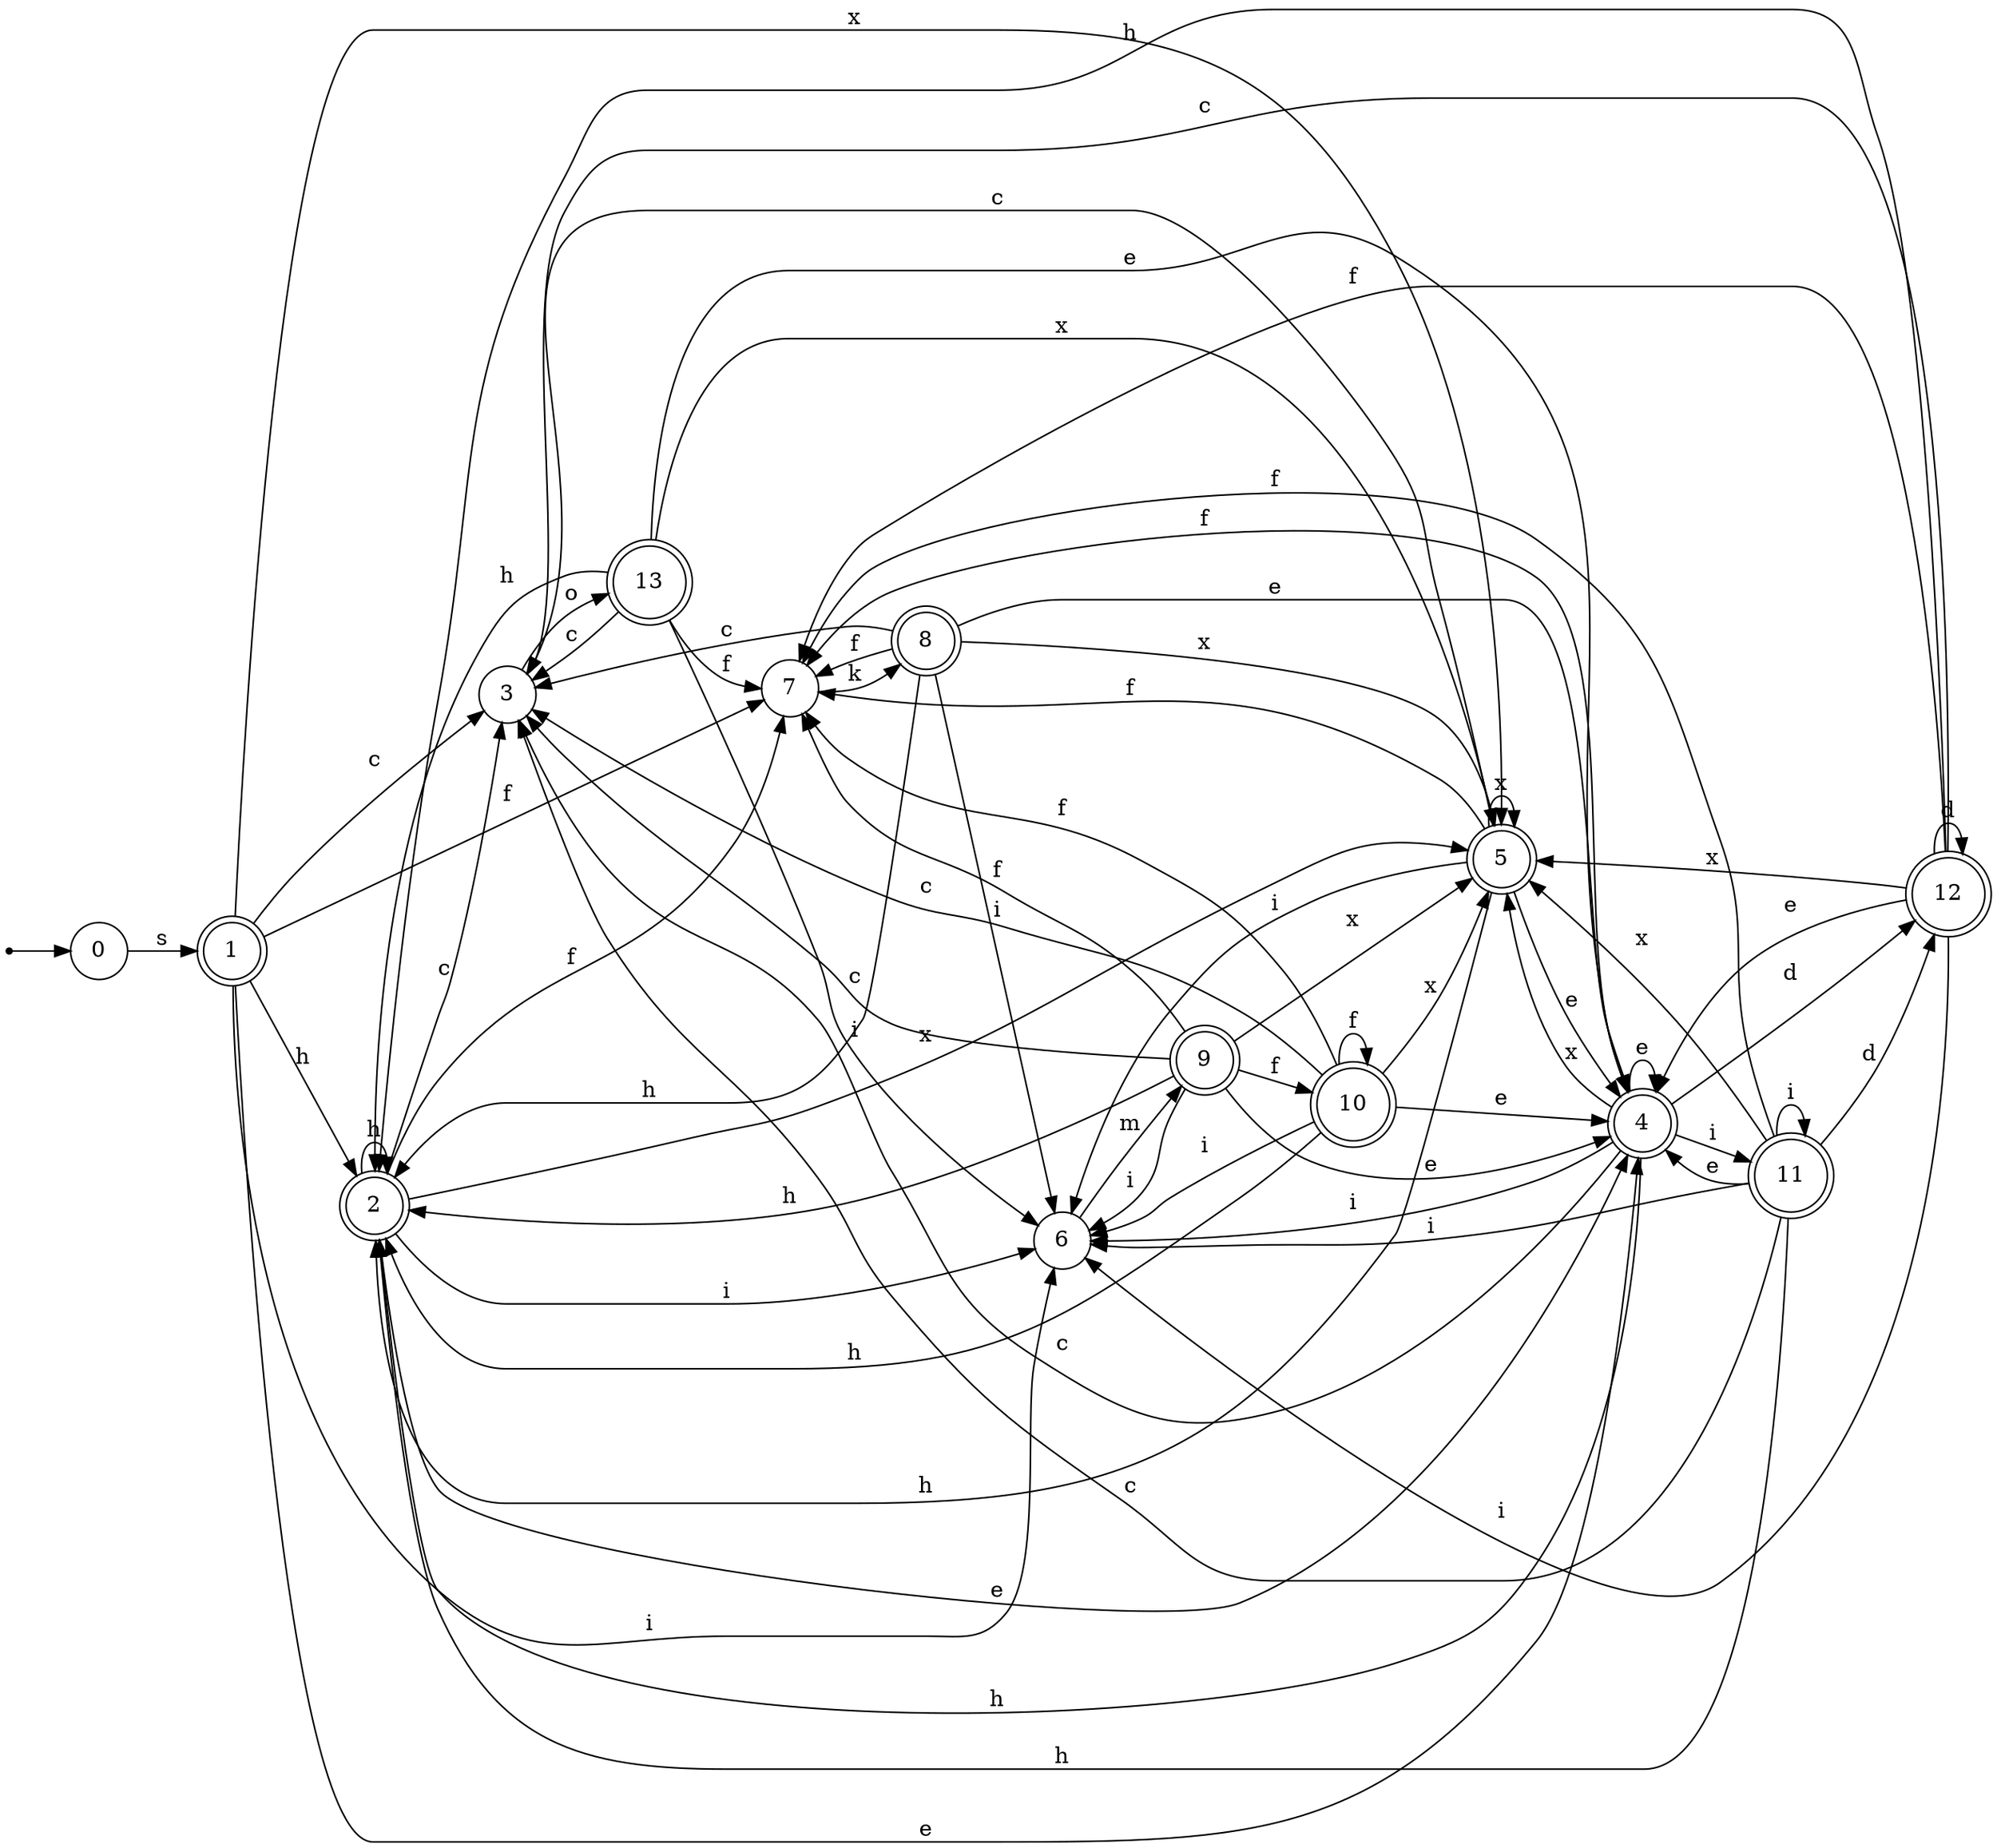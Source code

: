 digraph finite_state_machine {
rankdir=LR;
size="20,20";
node [shape = point]; "dummy0"
node [shape = circle]; "0";
"dummy0" -> "0";
node [shape = doublecircle]; "1";node [shape = doublecircle]; "2";node [shape = circle]; "3";
node [shape = doublecircle]; "4";node [shape = doublecircle]; "5";node [shape = circle]; "6";
node [shape = circle]; "7";
node [shape = doublecircle]; "8";node [shape = doublecircle]; "9";node [shape = doublecircle]; "10";node [shape = doublecircle]; "11";node [shape = doublecircle]; "12";node [shape = doublecircle]; "13";"0" -> "1" [label = "s"];
 "1" -> "2" [label = "h"];
 "1" -> "3" [label = "c"];
 "1" -> "4" [label = "e"];
 "1" -> "5" [label = "x"];
 "1" -> "6" [label = "i"];
 "1" -> "7" [label = "f"];
 "7" -> "8" [label = "k"];
 "8" -> "7" [label = "f"];
 "8" -> "2" [label = "h"];
 "8" -> "3" [label = "c"];
 "8" -> "4" [label = "e"];
 "8" -> "5" [label = "x"];
 "8" -> "6" [label = "i"];
 "6" -> "9" [label = "m"];
 "9" -> "6" [label = "i"];
 "9" -> "10" [label = "f"];
 "9" -> "7" [label = "f"];
 "9" -> "2" [label = "h"];
 "9" -> "3" [label = "c"];
 "9" -> "4" [label = "e"];
 "9" -> "5" [label = "x"];
 "10" -> "10" [label = "f"];
 "10" -> "7" [label = "f"];
 "10" -> "6" [label = "i"];
 "10" -> "2" [label = "h"];
 "10" -> "3" [label = "c"];
 "10" -> "4" [label = "e"];
 "10" -> "5" [label = "x"];
 "5" -> "5" [label = "x"];
 "5" -> "2" [label = "h"];
 "5" -> "3" [label = "c"];
 "5" -> "4" [label = "e"];
 "5" -> "6" [label = "i"];
 "5" -> "7" [label = "f"];
 "4" -> "4" [label = "e"];
 "4" -> "11" [label = "i"];
 "4" -> "6" [label = "i"];
 "4" -> "12" [label = "d"];
 "4" -> "2" [label = "h"];
 "4" -> "3" [label = "c"];
 "4" -> "5" [label = "x"];
 "4" -> "7" [label = "f"];
 "12" -> "12" [label = "d"];
 "12" -> "4" [label = "e"];
 "12" -> "2" [label = "h"];
 "12" -> "3" [label = "c"];
 "12" -> "5" [label = "x"];
 "12" -> "6" [label = "i"];
 "12" -> "7" [label = "f"];
 "11" -> "11" [label = "i"];
 "11" -> "6" [label = "i"];
 "11" -> "4" [label = "e"];
 "11" -> "12" [label = "d"];
 "11" -> "2" [label = "h"];
 "11" -> "3" [label = "c"];
 "11" -> "5" [label = "x"];
 "11" -> "7" [label = "f"];
 "3" -> "13" [label = "o"];
 "13" -> "3" [label = "c"];
 "13" -> "2" [label = "h"];
 "13" -> "4" [label = "e"];
 "13" -> "5" [label = "x"];
 "13" -> "6" [label = "i"];
 "13" -> "7" [label = "f"];
 "2" -> "2" [label = "h"];
 "2" -> "3" [label = "c"];
 "2" -> "4" [label = "e"];
 "2" -> "5" [label = "x"];
 "2" -> "6" [label = "i"];
 "2" -> "7" [label = "f"];
 }
